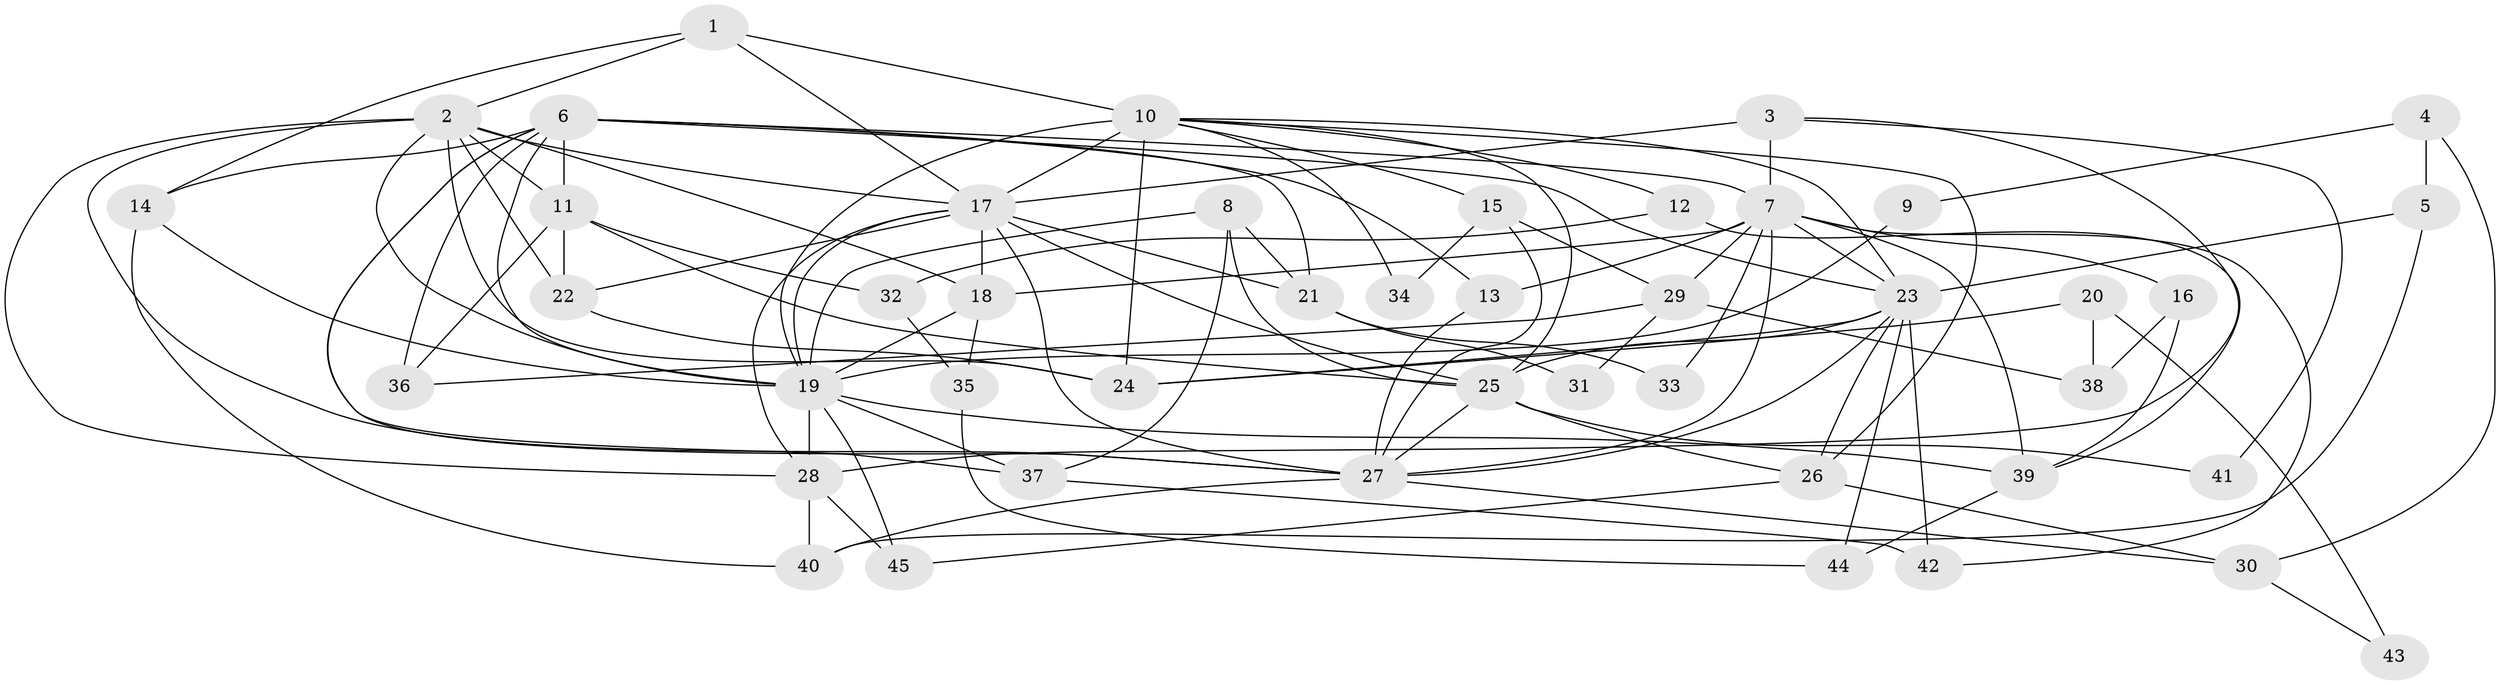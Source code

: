 // original degree distribution, {5: 0.22988505747126436, 2: 0.14942528735632185, 3: 0.27586206896551724, 6: 0.11494252873563218, 4: 0.19540229885057472, 7: 0.022988505747126436, 8: 0.011494252873563218}
// Generated by graph-tools (version 1.1) at 2025/50/03/04/25 22:50:57]
// undirected, 45 vertices, 110 edges
graph export_dot {
  node [color=gray90,style=filled];
  1;
  2;
  3;
  4;
  5;
  6;
  7;
  8;
  9;
  10;
  11;
  12;
  13;
  14;
  15;
  16;
  17;
  18;
  19;
  20;
  21;
  22;
  23;
  24;
  25;
  26;
  27;
  28;
  29;
  30;
  31;
  32;
  33;
  34;
  35;
  36;
  37;
  38;
  39;
  40;
  41;
  42;
  43;
  44;
  45;
  1 -- 2 [weight=2.0];
  1 -- 10 [weight=2.0];
  1 -- 14 [weight=1.0];
  1 -- 17 [weight=1.0];
  2 -- 11 [weight=1.0];
  2 -- 17 [weight=1.0];
  2 -- 18 [weight=1.0];
  2 -- 19 [weight=1.0];
  2 -- 22 [weight=1.0];
  2 -- 24 [weight=1.0];
  2 -- 27 [weight=2.0];
  2 -- 28 [weight=1.0];
  3 -- 7 [weight=1.0];
  3 -- 17 [weight=2.0];
  3 -- 28 [weight=1.0];
  3 -- 41 [weight=1.0];
  4 -- 5 [weight=1.0];
  4 -- 9 [weight=1.0];
  4 -- 30 [weight=1.0];
  5 -- 23 [weight=1.0];
  5 -- 40 [weight=1.0];
  6 -- 7 [weight=1.0];
  6 -- 11 [weight=3.0];
  6 -- 13 [weight=1.0];
  6 -- 14 [weight=1.0];
  6 -- 19 [weight=1.0];
  6 -- 21 [weight=1.0];
  6 -- 23 [weight=1.0];
  6 -- 27 [weight=1.0];
  6 -- 36 [weight=1.0];
  6 -- 37 [weight=1.0];
  7 -- 13 [weight=2.0];
  7 -- 16 [weight=1.0];
  7 -- 18 [weight=1.0];
  7 -- 23 [weight=2.0];
  7 -- 27 [weight=1.0];
  7 -- 29 [weight=1.0];
  7 -- 33 [weight=1.0];
  7 -- 39 [weight=1.0];
  7 -- 42 [weight=1.0];
  8 -- 19 [weight=1.0];
  8 -- 21 [weight=1.0];
  8 -- 25 [weight=1.0];
  8 -- 37 [weight=1.0];
  9 -- 19 [weight=1.0];
  10 -- 12 [weight=1.0];
  10 -- 15 [weight=1.0];
  10 -- 17 [weight=2.0];
  10 -- 19 [weight=2.0];
  10 -- 23 [weight=1.0];
  10 -- 24 [weight=1.0];
  10 -- 25 [weight=1.0];
  10 -- 26 [weight=1.0];
  10 -- 34 [weight=1.0];
  11 -- 22 [weight=1.0];
  11 -- 25 [weight=1.0];
  11 -- 32 [weight=1.0];
  11 -- 36 [weight=1.0];
  12 -- 32 [weight=1.0];
  12 -- 39 [weight=1.0];
  13 -- 27 [weight=1.0];
  14 -- 19 [weight=1.0];
  14 -- 40 [weight=1.0];
  15 -- 27 [weight=1.0];
  15 -- 29 [weight=1.0];
  15 -- 34 [weight=1.0];
  16 -- 38 [weight=1.0];
  16 -- 39 [weight=1.0];
  17 -- 18 [weight=2.0];
  17 -- 19 [weight=2.0];
  17 -- 21 [weight=1.0];
  17 -- 22 [weight=1.0];
  17 -- 25 [weight=1.0];
  17 -- 27 [weight=1.0];
  17 -- 28 [weight=1.0];
  18 -- 19 [weight=1.0];
  18 -- 35 [weight=1.0];
  19 -- 28 [weight=1.0];
  19 -- 37 [weight=2.0];
  19 -- 39 [weight=1.0];
  19 -- 45 [weight=1.0];
  20 -- 24 [weight=1.0];
  20 -- 38 [weight=1.0];
  20 -- 43 [weight=1.0];
  21 -- 31 [weight=1.0];
  21 -- 33 [weight=1.0];
  22 -- 24 [weight=1.0];
  23 -- 24 [weight=1.0];
  23 -- 25 [weight=1.0];
  23 -- 26 [weight=1.0];
  23 -- 27 [weight=1.0];
  23 -- 42 [weight=2.0];
  23 -- 44 [weight=1.0];
  25 -- 26 [weight=1.0];
  25 -- 27 [weight=1.0];
  25 -- 41 [weight=1.0];
  26 -- 30 [weight=1.0];
  26 -- 45 [weight=1.0];
  27 -- 30 [weight=1.0];
  27 -- 40 [weight=1.0];
  28 -- 40 [weight=1.0];
  28 -- 45 [weight=1.0];
  29 -- 31 [weight=1.0];
  29 -- 36 [weight=1.0];
  29 -- 38 [weight=1.0];
  30 -- 43 [weight=1.0];
  32 -- 35 [weight=1.0];
  35 -- 44 [weight=1.0];
  37 -- 42 [weight=1.0];
  39 -- 44 [weight=1.0];
}
